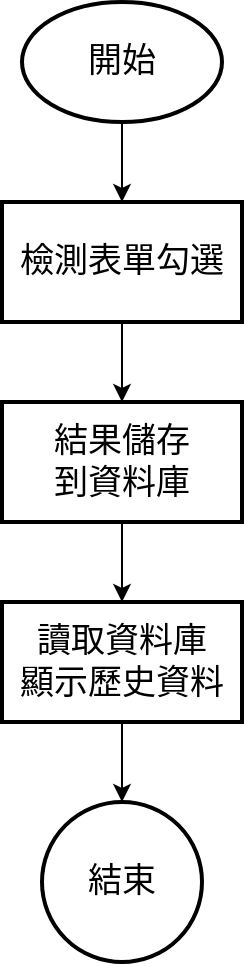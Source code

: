 <mxfile version="20.7.4" type="device"><diagram id="4s2HzAeIxGoV0PU7Kgi2" name="第1頁"><mxGraphModel dx="794" dy="529" grid="1" gridSize="10" guides="1" tooltips="1" connect="1" arrows="1" fold="1" page="1" pageScale="1" pageWidth="827" pageHeight="1169" math="0" shadow="0"><root><mxCell id="0"/><mxCell id="1" parent="0"/><mxCell id="ckvK-opEOilZCliLtln5-3" value="" style="edgeStyle=orthogonalEdgeStyle;rounded=0;orthogonalLoop=1;jettySize=auto;html=1;fontSize=17;" edge="1" parent="1" source="ckvK-opEOilZCliLtln5-1" target="ckvK-opEOilZCliLtln5-2"><mxGeometry relative="1" as="geometry"/></mxCell><mxCell id="ckvK-opEOilZCliLtln5-1" value="開始" style="strokeWidth=2;html=1;shape=mxgraph.flowchart.start_1;whiteSpace=wrap;fontSize=17;" vertex="1" parent="1"><mxGeometry x="280" y="140" width="100" height="60" as="geometry"/></mxCell><mxCell id="ckvK-opEOilZCliLtln5-5" value="" style="edgeStyle=orthogonalEdgeStyle;rounded=0;orthogonalLoop=1;jettySize=auto;html=1;fontSize=17;" edge="1" parent="1" source="ckvK-opEOilZCliLtln5-2" target="ckvK-opEOilZCliLtln5-4"><mxGeometry relative="1" as="geometry"/></mxCell><mxCell id="ckvK-opEOilZCliLtln5-2" value="檢測表單勾選" style="whiteSpace=wrap;html=1;strokeWidth=2;fontSize=17;" vertex="1" parent="1"><mxGeometry x="270" y="240" width="120" height="60" as="geometry"/></mxCell><mxCell id="ckvK-opEOilZCliLtln5-7" value="" style="edgeStyle=orthogonalEdgeStyle;rounded=0;orthogonalLoop=1;jettySize=auto;html=1;fontSize=17;" edge="1" parent="1" source="ckvK-opEOilZCliLtln5-4" target="ckvK-opEOilZCliLtln5-6"><mxGeometry relative="1" as="geometry"/></mxCell><mxCell id="ckvK-opEOilZCliLtln5-4" value="結果儲存&lt;br style=&quot;font-size: 17px;&quot;&gt;到資料庫" style="whiteSpace=wrap;html=1;strokeWidth=2;fontSize=17;" vertex="1" parent="1"><mxGeometry x="270" y="340" width="120" height="60" as="geometry"/></mxCell><mxCell id="ckvK-opEOilZCliLtln5-9" value="" style="edgeStyle=orthogonalEdgeStyle;rounded=0;orthogonalLoop=1;jettySize=auto;html=1;fontSize=17;" edge="1" parent="1" source="ckvK-opEOilZCliLtln5-6" target="ckvK-opEOilZCliLtln5-8"><mxGeometry relative="1" as="geometry"/></mxCell><mxCell id="ckvK-opEOilZCliLtln5-6" value="讀取資料庫&lt;br style=&quot;font-size: 17px;&quot;&gt;顯示歷史資料" style="whiteSpace=wrap;html=1;strokeWidth=2;fontSize=17;" vertex="1" parent="1"><mxGeometry x="270" y="440" width="120" height="60" as="geometry"/></mxCell><mxCell id="ckvK-opEOilZCliLtln5-8" value="結束" style="ellipse;whiteSpace=wrap;html=1;strokeWidth=2;fontSize=17;" vertex="1" parent="1"><mxGeometry x="290" y="540" width="80" height="80" as="geometry"/></mxCell></root></mxGraphModel></diagram></mxfile>
